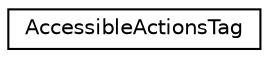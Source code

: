 digraph "类继承关系图"
{
 // LATEX_PDF_SIZE
  edge [fontname="Helvetica",fontsize="10",labelfontname="Helvetica",labelfontsize="10"];
  node [fontname="Helvetica",fontsize="10",shape=record];
  rankdir="LR";
  Node0 [label="AccessibleActionsTag",height=0.2,width=0.4,color="black", fillcolor="white", style="filled",URL="$struct_accessible_actions_tag.html",tooltip=" "];
}
